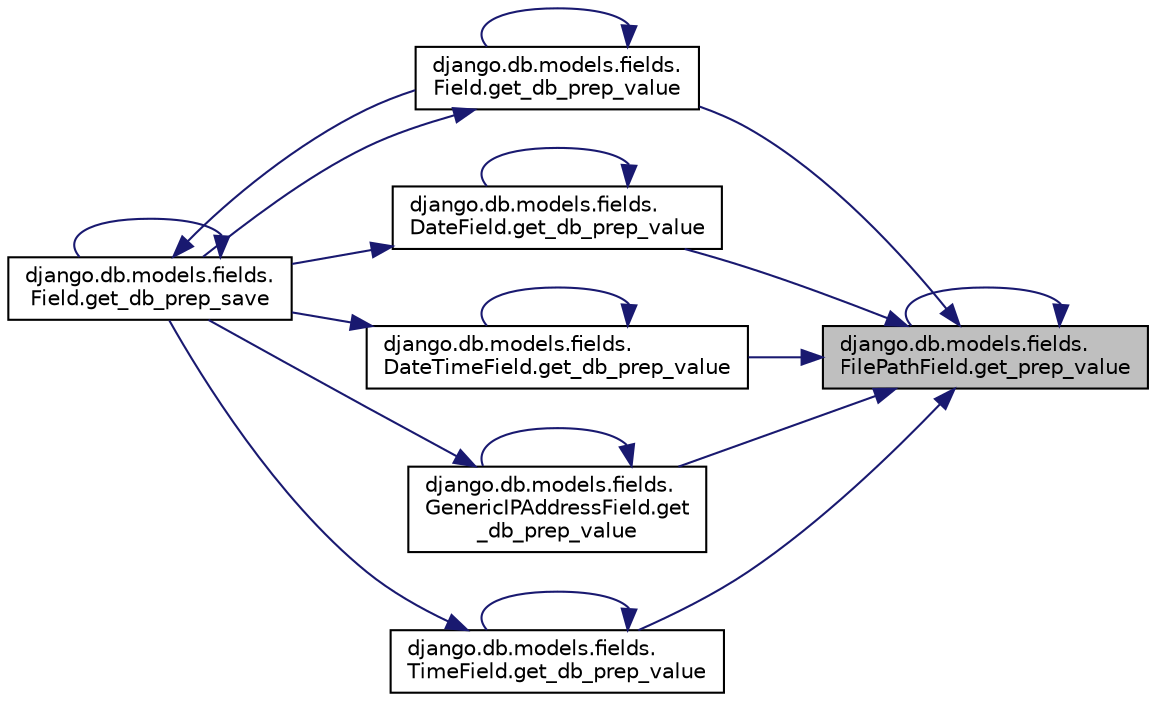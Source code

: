 digraph "django.db.models.fields.FilePathField.get_prep_value"
{
 // LATEX_PDF_SIZE
  edge [fontname="Helvetica",fontsize="10",labelfontname="Helvetica",labelfontsize="10"];
  node [fontname="Helvetica",fontsize="10",shape=record];
  rankdir="RL";
  Node1 [label="django.db.models.fields.\lFilePathField.get_prep_value",height=0.2,width=0.4,color="black", fillcolor="grey75", style="filled", fontcolor="black",tooltip=" "];
  Node1 -> Node2 [dir="back",color="midnightblue",fontsize="10",style="solid",fontname="Helvetica"];
  Node2 [label="django.db.models.fields.\lField.get_db_prep_value",height=0.2,width=0.4,color="black", fillcolor="white", style="filled",URL="$db/d75/classdjango_1_1db_1_1models_1_1fields_1_1_field.html#a8407c739c0103caf14b80ded610f5751",tooltip=" "];
  Node2 -> Node3 [dir="back",color="midnightblue",fontsize="10",style="solid",fontname="Helvetica"];
  Node3 [label="django.db.models.fields.\lField.get_db_prep_save",height=0.2,width=0.4,color="black", fillcolor="white", style="filled",URL="$db/d75/classdjango_1_1db_1_1models_1_1fields_1_1_field.html#a38444ea9a4e9def0fb3fd884dd17480a",tooltip=" "];
  Node3 -> Node3 [dir="back",color="midnightblue",fontsize="10",style="solid",fontname="Helvetica"];
  Node3 -> Node2 [dir="back",color="midnightblue",fontsize="10",style="solid",fontname="Helvetica"];
  Node2 -> Node2 [dir="back",color="midnightblue",fontsize="10",style="solid",fontname="Helvetica"];
  Node1 -> Node4 [dir="back",color="midnightblue",fontsize="10",style="solid",fontname="Helvetica"];
  Node4 [label="django.db.models.fields.\lDateField.get_db_prep_value",height=0.2,width=0.4,color="black", fillcolor="white", style="filled",URL="$d0/df6/classdjango_1_1db_1_1models_1_1fields_1_1_date_field.html#a11f920817d17ae20f98cda446847ec41",tooltip=" "];
  Node4 -> Node3 [dir="back",color="midnightblue",fontsize="10",style="solid",fontname="Helvetica"];
  Node4 -> Node4 [dir="back",color="midnightblue",fontsize="10",style="solid",fontname="Helvetica"];
  Node1 -> Node5 [dir="back",color="midnightblue",fontsize="10",style="solid",fontname="Helvetica"];
  Node5 [label="django.db.models.fields.\lDateTimeField.get_db_prep_value",height=0.2,width=0.4,color="black", fillcolor="white", style="filled",URL="$d5/d54/classdjango_1_1db_1_1models_1_1fields_1_1_date_time_field.html#a8298cf6569267f34eba8beb2c6d2bccd",tooltip=" "];
  Node5 -> Node3 [dir="back",color="midnightblue",fontsize="10",style="solid",fontname="Helvetica"];
  Node5 -> Node5 [dir="back",color="midnightblue",fontsize="10",style="solid",fontname="Helvetica"];
  Node1 -> Node6 [dir="back",color="midnightblue",fontsize="10",style="solid",fontname="Helvetica"];
  Node6 [label="django.db.models.fields.\lGenericIPAddressField.get\l_db_prep_value",height=0.2,width=0.4,color="black", fillcolor="white", style="filled",URL="$d4/dfb/classdjango_1_1db_1_1models_1_1fields_1_1_generic_i_p_address_field.html#a791d458decedb101b5b3f8c96c493bcd",tooltip=" "];
  Node6 -> Node3 [dir="back",color="midnightblue",fontsize="10",style="solid",fontname="Helvetica"];
  Node6 -> Node6 [dir="back",color="midnightblue",fontsize="10",style="solid",fontname="Helvetica"];
  Node1 -> Node7 [dir="back",color="midnightblue",fontsize="10",style="solid",fontname="Helvetica"];
  Node7 [label="django.db.models.fields.\lTimeField.get_db_prep_value",height=0.2,width=0.4,color="black", fillcolor="white", style="filled",URL="$da/dd0/classdjango_1_1db_1_1models_1_1fields_1_1_time_field.html#aef230b6f2b566c738e344b1c1eb0fed0",tooltip=" "];
  Node7 -> Node3 [dir="back",color="midnightblue",fontsize="10",style="solid",fontname="Helvetica"];
  Node7 -> Node7 [dir="back",color="midnightblue",fontsize="10",style="solid",fontname="Helvetica"];
  Node1 -> Node1 [dir="back",color="midnightblue",fontsize="10",style="solid",fontname="Helvetica"];
}
